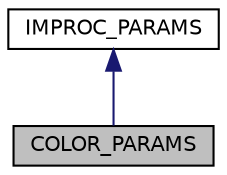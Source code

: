 digraph "COLOR_PARAMS"
{
  edge [fontname="Helvetica",fontsize="10",labelfontname="Helvetica",labelfontsize="10"];
  node [fontname="Helvetica",fontsize="10",shape=record];
  Node1 [label="COLOR_PARAMS",height=0.2,width=0.4,color="black", fillcolor="grey75", style="filled" fontcolor="black"];
  Node2 -> Node1 [dir="back",color="midnightblue",fontsize="10",style="solid",fontname="Helvetica"];
  Node2 [label="IMPROC_PARAMS",height=0.2,width=0.4,color="black", fillcolor="white", style="filled",URL="$struct_i_m_p_r_o_c___p_a_r_a_m_s.html"];
}
